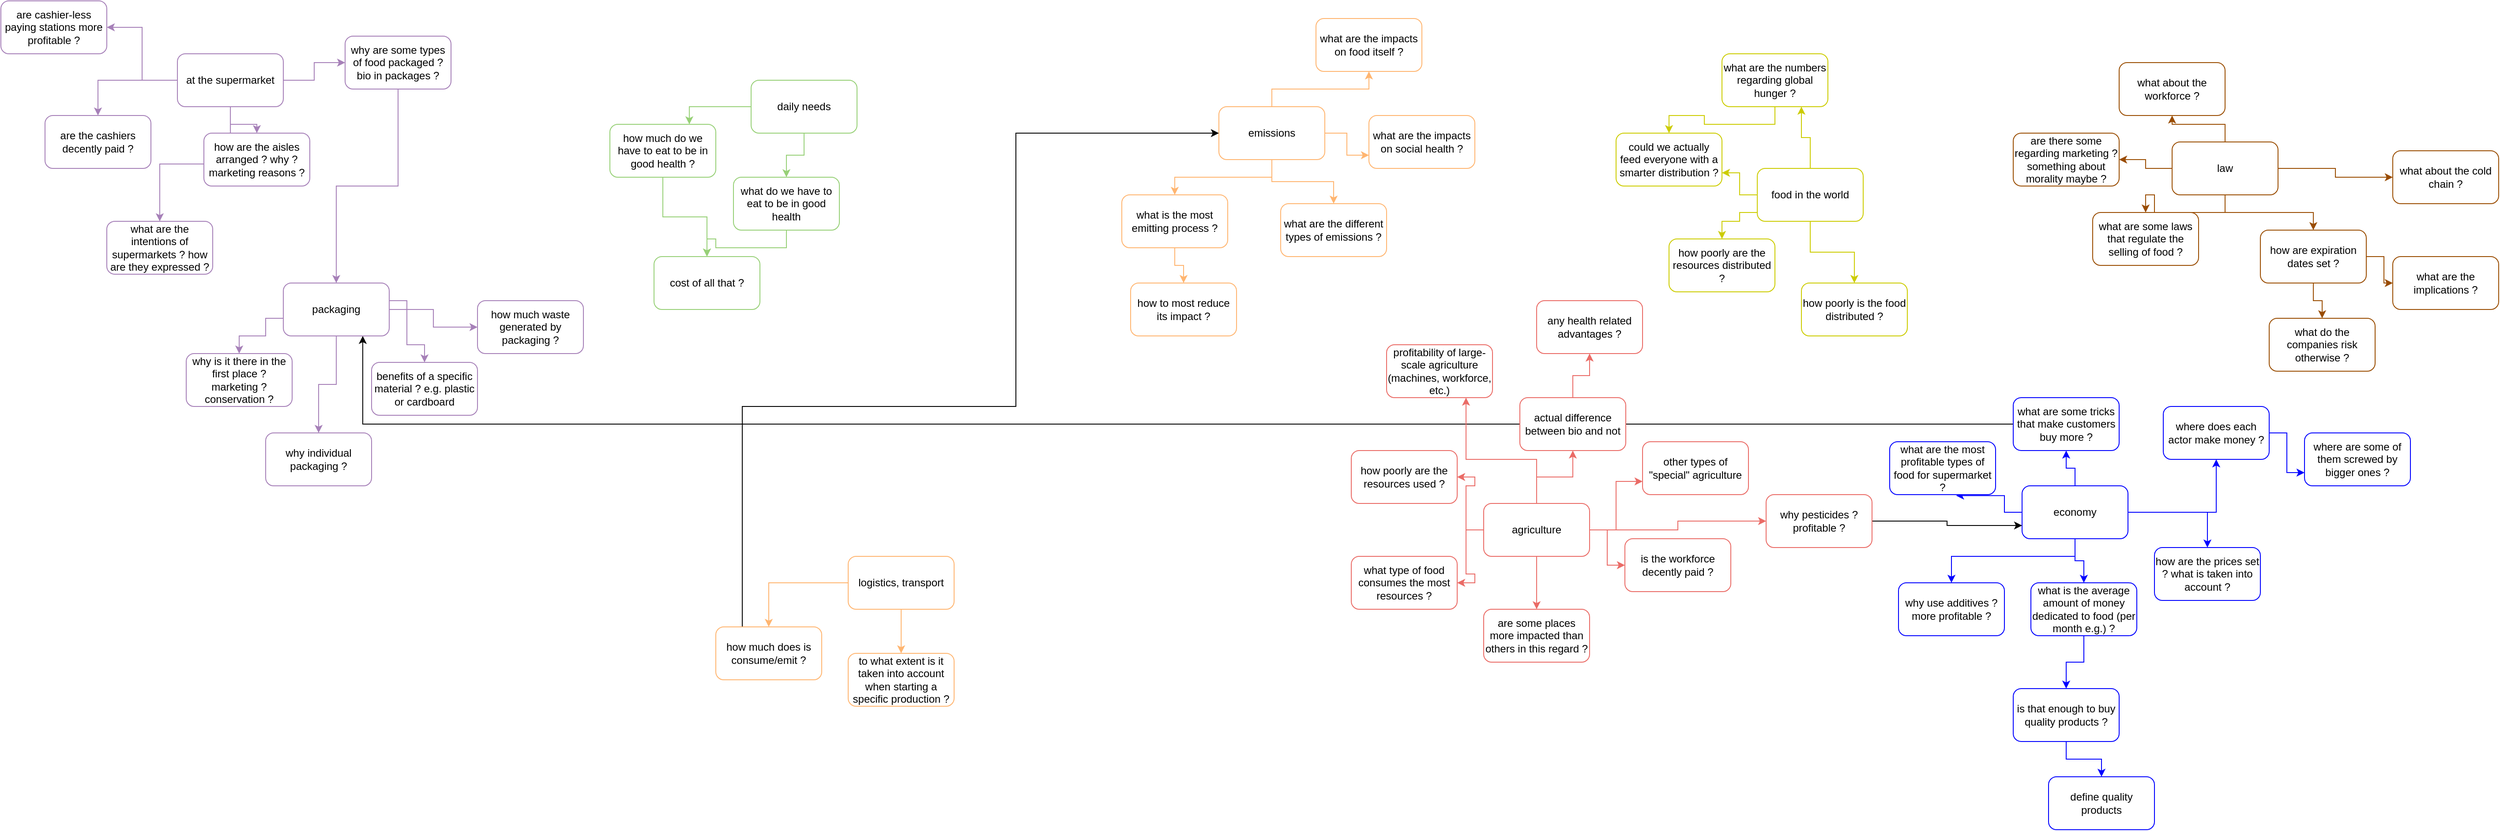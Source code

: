 <mxfile version="21.0.2" type="device"><diagram name="Page-1" id="MN4iYGAckwzUUiAFTHs3"><mxGraphModel dx="652" dy="642" grid="1" gridSize="10" guides="1" tooltips="1" connect="1" arrows="1" fold="1" page="1" pageScale="1" pageWidth="4681" pageHeight="3300" math="0" shadow="0"><root><mxCell id="0"/><mxCell id="1" parent="0"/><mxCell id="mhHRExjuqte7DJHZx86--76" style="edgeStyle=orthogonalEdgeStyle;rounded=0;orthogonalLoop=1;jettySize=auto;html=1;entryX=0.75;entryY=1;entryDx=0;entryDy=0;" edge="1" parent="1" source="mhHRExjuqte7DJHZx86--74" target="mhHRExjuqte7DJHZx86--2"><mxGeometry relative="1" as="geometry"><mxPoint x="1277.059" y="510" as="targetPoint"/></mxGeometry></mxCell><mxCell id="mhHRExjuqte7DJHZx86--6" style="edgeStyle=orthogonalEdgeStyle;rounded=0;orthogonalLoop=1;jettySize=auto;html=1;entryX=0.5;entryY=0;entryDx=0;entryDy=0;strokeColor=#A680B8;" edge="1" parent="1" source="mhHRExjuqte7DJHZx86--2" target="mhHRExjuqte7DJHZx86--4"><mxGeometry relative="1" as="geometry"><Array as="points"><mxPoint x="1080" y="360"/><mxPoint x="1080" y="410"/><mxPoint x="1100" y="410"/></Array></mxGeometry></mxCell><mxCell id="mhHRExjuqte7DJHZx86--7" style="edgeStyle=orthogonalEdgeStyle;rounded=0;orthogonalLoop=1;jettySize=auto;html=1;strokeColor=#A680B8;" edge="1" parent="1" source="mhHRExjuqte7DJHZx86--2" target="mhHRExjuqte7DJHZx86--3"><mxGeometry relative="1" as="geometry"><Array as="points"><mxPoint x="920" y="380"/><mxPoint x="920" y="400"/><mxPoint x="890" y="400"/></Array></mxGeometry></mxCell><mxCell id="mhHRExjuqte7DJHZx86--8" style="edgeStyle=orthogonalEdgeStyle;rounded=0;orthogonalLoop=1;jettySize=auto;html=1;strokeColor=#A680B8;" edge="1" parent="1" source="mhHRExjuqte7DJHZx86--2" target="mhHRExjuqte7DJHZx86--5"><mxGeometry relative="1" as="geometry"/></mxCell><mxCell id="mhHRExjuqte7DJHZx86--15" style="edgeStyle=orthogonalEdgeStyle;rounded=0;orthogonalLoop=1;jettySize=auto;html=1;strokeColor=#A680B8;" edge="1" parent="1" source="mhHRExjuqte7DJHZx86--2" target="mhHRExjuqte7DJHZx86--11"><mxGeometry relative="1" as="geometry"/></mxCell><mxCell id="mhHRExjuqte7DJHZx86--2" value="packaging" style="rounded=1;whiteSpace=wrap;html=1;strokeColor=#A680B8;" vertex="1" parent="1"><mxGeometry x="940" y="340" width="120" height="60" as="geometry"/></mxCell><mxCell id="mhHRExjuqte7DJHZx86--3" value="&lt;div&gt;why is it there in the first place ?&lt;/div&gt;&lt;div&gt;marketing ? conservation ?&lt;br&gt;&lt;/div&gt;" style="rounded=1;whiteSpace=wrap;html=1;strokeColor=#A680B8;" vertex="1" parent="1"><mxGeometry x="830" y="420" width="120" height="60" as="geometry"/></mxCell><mxCell id="mhHRExjuqte7DJHZx86--4" value="benefits of a specific material ? e.g. plastic or cardboard" style="rounded=1;whiteSpace=wrap;html=1;strokeColor=#A680B8;" vertex="1" parent="1"><mxGeometry x="1040" y="430" width="120" height="60" as="geometry"/></mxCell><mxCell id="mhHRExjuqte7DJHZx86--5" value="why individual packaging ?" style="rounded=1;whiteSpace=wrap;html=1;strokeColor=#A680B8;" vertex="1" parent="1"><mxGeometry x="920" y="510" width="120" height="60" as="geometry"/></mxCell><mxCell id="mhHRExjuqte7DJHZx86--11" value="&lt;div&gt;how much waste generated by packaging ?&lt;/div&gt;" style="rounded=1;whiteSpace=wrap;html=1;strokeColor=#A680B8;" vertex="1" parent="1"><mxGeometry x="1160" y="360" width="120" height="60" as="geometry"/></mxCell><mxCell id="mhHRExjuqte7DJHZx86--19" style="edgeStyle=orthogonalEdgeStyle;rounded=0;orthogonalLoop=1;jettySize=auto;html=1;entryX=0.75;entryY=0;entryDx=0;entryDy=0;strokeColor=#97D077;" edge="1" parent="1" source="mhHRExjuqte7DJHZx86--16" target="mhHRExjuqte7DJHZx86--17"><mxGeometry relative="1" as="geometry"/></mxCell><mxCell id="mhHRExjuqte7DJHZx86--20" style="edgeStyle=orthogonalEdgeStyle;rounded=0;orthogonalLoop=1;jettySize=auto;html=1;strokeColor=#97D077;" edge="1" parent="1" source="mhHRExjuqte7DJHZx86--16" target="mhHRExjuqte7DJHZx86--18"><mxGeometry relative="1" as="geometry"/></mxCell><mxCell id="mhHRExjuqte7DJHZx86--16" value="daily needs" style="rounded=1;whiteSpace=wrap;html=1;strokeColor=#97D077;" vertex="1" parent="1"><mxGeometry x="1470" y="110" width="120" height="60" as="geometry"/></mxCell><mxCell id="mhHRExjuqte7DJHZx86--28" style="edgeStyle=orthogonalEdgeStyle;rounded=0;orthogonalLoop=1;jettySize=auto;html=1;strokeColor=#97D077;" edge="1" parent="1" source="mhHRExjuqte7DJHZx86--17" target="mhHRExjuqte7DJHZx86--21"><mxGeometry relative="1" as="geometry"/></mxCell><mxCell id="mhHRExjuqte7DJHZx86--17" value="how much do we have to eat to be in good health ?" style="rounded=1;whiteSpace=wrap;html=1;strokeColor=#97D077;" vertex="1" parent="1"><mxGeometry x="1310" y="160" width="120" height="60" as="geometry"/></mxCell><mxCell id="mhHRExjuqte7DJHZx86--27" style="edgeStyle=orthogonalEdgeStyle;rounded=0;orthogonalLoop=1;jettySize=auto;html=1;strokeColor=#97D077;" edge="1" parent="1" source="mhHRExjuqte7DJHZx86--18" target="mhHRExjuqte7DJHZx86--21"><mxGeometry relative="1" as="geometry"/></mxCell><mxCell id="mhHRExjuqte7DJHZx86--18" value="what do we have to eat to be in good health" style="rounded=1;whiteSpace=wrap;html=1;strokeColor=#97D077;" vertex="1" parent="1"><mxGeometry x="1450" y="220" width="120" height="60" as="geometry"/></mxCell><mxCell id="mhHRExjuqte7DJHZx86--21" value="cost of all that ?" style="rounded=1;whiteSpace=wrap;html=1;strokeColor=#97D077;" vertex="1" parent="1"><mxGeometry x="1360" y="310" width="120" height="60" as="geometry"/></mxCell><mxCell id="mhHRExjuqte7DJHZx86--29" style="edgeStyle=orthogonalEdgeStyle;rounded=0;orthogonalLoop=1;jettySize=auto;html=1;strokeColor=#FFB570;" edge="1" parent="1" source="mhHRExjuqte7DJHZx86--24" target="mhHRExjuqte7DJHZx86--25"><mxGeometry relative="1" as="geometry"/></mxCell><mxCell id="mhHRExjuqte7DJHZx86--33" style="edgeStyle=orthogonalEdgeStyle;rounded=0;orthogonalLoop=1;jettySize=auto;html=1;strokeColor=#FFB570;" edge="1" parent="1" source="mhHRExjuqte7DJHZx86--24" target="mhHRExjuqte7DJHZx86--31"><mxGeometry relative="1" as="geometry"/></mxCell><mxCell id="mhHRExjuqte7DJHZx86--36" style="edgeStyle=orthogonalEdgeStyle;rounded=0;orthogonalLoop=1;jettySize=auto;html=1;strokeColor=#FFB570;" edge="1" parent="1" source="mhHRExjuqte7DJHZx86--24" target="mhHRExjuqte7DJHZx86--35"><mxGeometry relative="1" as="geometry"/></mxCell><mxCell id="mhHRExjuqte7DJHZx86--37" style="edgeStyle=orthogonalEdgeStyle;rounded=0;orthogonalLoop=1;jettySize=auto;html=1;entryX=0;entryY=0.75;entryDx=0;entryDy=0;strokeColor=#FFB570;" edge="1" parent="1" source="mhHRExjuqte7DJHZx86--24" target="mhHRExjuqte7DJHZx86--34"><mxGeometry relative="1" as="geometry"/></mxCell><mxCell id="mhHRExjuqte7DJHZx86--24" value="emissions" style="rounded=1;whiteSpace=wrap;html=1;strokeColor=#FFB570;" vertex="1" parent="1"><mxGeometry x="2000" y="140" width="120" height="60" as="geometry"/></mxCell><mxCell id="mhHRExjuqte7DJHZx86--30" style="edgeStyle=orthogonalEdgeStyle;rounded=0;orthogonalLoop=1;jettySize=auto;html=1;strokeColor=#FFB570;" edge="1" parent="1" source="mhHRExjuqte7DJHZx86--25" target="mhHRExjuqte7DJHZx86--26"><mxGeometry relative="1" as="geometry"/></mxCell><mxCell id="mhHRExjuqte7DJHZx86--25" value="what is the most emitting process ?" style="rounded=1;whiteSpace=wrap;html=1;strokeColor=#FFB570;" vertex="1" parent="1"><mxGeometry x="1890" y="240" width="120" height="60" as="geometry"/></mxCell><mxCell id="mhHRExjuqte7DJHZx86--26" value="&lt;div&gt;how to most reduce  its impact ?&lt;/div&gt;" style="rounded=1;whiteSpace=wrap;html=1;strokeColor=#FFB570;" vertex="1" parent="1"><mxGeometry x="1900" y="340" width="120" height="60" as="geometry"/></mxCell><mxCell id="mhHRExjuqte7DJHZx86--31" value="what are the different types of emissions ?" style="rounded=1;whiteSpace=wrap;html=1;strokeColor=#FFB570;" vertex="1" parent="1"><mxGeometry x="2070" y="250" width="120" height="60" as="geometry"/></mxCell><mxCell id="mhHRExjuqte7DJHZx86--34" value="what are the impacts on social health ?" style="rounded=1;whiteSpace=wrap;html=1;strokeColor=#FFB570;" vertex="1" parent="1"><mxGeometry x="2170" y="150" width="120" height="60" as="geometry"/></mxCell><mxCell id="mhHRExjuqte7DJHZx86--35" value="&lt;div&gt;what are the impacts on food itself ?&lt;/div&gt;" style="rounded=1;whiteSpace=wrap;html=1;strokeColor=#FFB570;" vertex="1" parent="1"><mxGeometry x="2110" y="40" width="120" height="60" as="geometry"/></mxCell><mxCell id="mhHRExjuqte7DJHZx86--43" style="edgeStyle=orthogonalEdgeStyle;rounded=0;orthogonalLoop=1;jettySize=auto;html=1;entryX=1;entryY=0.75;entryDx=0;entryDy=0;strokeColor=#CCCC00;" edge="1" parent="1" source="mhHRExjuqte7DJHZx86--38" target="mhHRExjuqte7DJHZx86--41"><mxGeometry relative="1" as="geometry"/></mxCell><mxCell id="mhHRExjuqte7DJHZx86--44" style="edgeStyle=orthogonalEdgeStyle;rounded=0;orthogonalLoop=1;jettySize=auto;html=1;strokeColor=#CCCC00;" edge="1" parent="1" source="mhHRExjuqte7DJHZx86--38" target="mhHRExjuqte7DJHZx86--39"><mxGeometry relative="1" as="geometry"><Array as="points"><mxPoint x="2590" y="260"/><mxPoint x="2590" y="270"/><mxPoint x="2570" y="270"/></Array></mxGeometry></mxCell><mxCell id="mhHRExjuqte7DJHZx86--45" style="edgeStyle=orthogonalEdgeStyle;rounded=0;orthogonalLoop=1;jettySize=auto;html=1;strokeColor=#CCCC00;" edge="1" parent="1" source="mhHRExjuqte7DJHZx86--38" target="mhHRExjuqte7DJHZx86--40"><mxGeometry relative="1" as="geometry"/></mxCell><mxCell id="mhHRExjuqte7DJHZx86--116" style="edgeStyle=orthogonalEdgeStyle;rounded=0;orthogonalLoop=1;jettySize=auto;html=1;entryX=0.75;entryY=1;entryDx=0;entryDy=0;strokeColor=#CCCC00;" edge="1" parent="1" source="mhHRExjuqte7DJHZx86--38" target="mhHRExjuqte7DJHZx86--115"><mxGeometry relative="1" as="geometry"/></mxCell><mxCell id="mhHRExjuqte7DJHZx86--38" value="food in the world" style="rounded=1;whiteSpace=wrap;html=1;strokeColor=#CCCC00;" vertex="1" parent="1"><mxGeometry x="2610" y="210" width="120" height="60" as="geometry"/></mxCell><mxCell id="mhHRExjuqte7DJHZx86--39" value="how poorly are the resources distributed ?" style="rounded=1;whiteSpace=wrap;html=1;strokeColor=#CCCC00;" vertex="1" parent="1"><mxGeometry x="2510" y="290" width="120" height="60" as="geometry"/></mxCell><mxCell id="mhHRExjuqte7DJHZx86--40" value="how poorly is the food distributed ?" style="rounded=1;whiteSpace=wrap;html=1;strokeColor=#CCCC00;" vertex="1" parent="1"><mxGeometry x="2660" y="340" width="120" height="60" as="geometry"/></mxCell><mxCell id="mhHRExjuqte7DJHZx86--41" value="could we actually feed everyone with a smarter distribution ?" style="rounded=1;whiteSpace=wrap;html=1;strokeColor=#CCCC00;" vertex="1" parent="1"><mxGeometry x="2450" y="170" width="120" height="60" as="geometry"/></mxCell><mxCell id="mhHRExjuqte7DJHZx86--51" style="edgeStyle=orthogonalEdgeStyle;rounded=0;orthogonalLoop=1;jettySize=auto;html=1;strokeColor=#EA6B66;" edge="1" parent="1" source="mhHRExjuqte7DJHZx86--46" target="mhHRExjuqte7DJHZx86--49"><mxGeometry relative="1" as="geometry"/></mxCell><mxCell id="mhHRExjuqte7DJHZx86--52" style="edgeStyle=orthogonalEdgeStyle;rounded=0;orthogonalLoop=1;jettySize=auto;html=1;strokeColor=#EA6B66;" edge="1" parent="1" source="mhHRExjuqte7DJHZx86--46" target="mhHRExjuqte7DJHZx86--48"><mxGeometry relative="1" as="geometry"/></mxCell><mxCell id="mhHRExjuqte7DJHZx86--53" style="edgeStyle=orthogonalEdgeStyle;rounded=0;orthogonalLoop=1;jettySize=auto;html=1;strokeColor=#EA6B66;" edge="1" parent="1" source="mhHRExjuqte7DJHZx86--46" target="mhHRExjuqte7DJHZx86--47"><mxGeometry relative="1" as="geometry"/></mxCell><mxCell id="mhHRExjuqte7DJHZx86--54" style="edgeStyle=orthogonalEdgeStyle;rounded=0;orthogonalLoop=1;jettySize=auto;html=1;strokeColor=#EA6B66;" edge="1" parent="1" source="mhHRExjuqte7DJHZx86--46" target="mhHRExjuqte7DJHZx86--50"><mxGeometry relative="1" as="geometry"/></mxCell><mxCell id="mhHRExjuqte7DJHZx86--67" style="edgeStyle=orthogonalEdgeStyle;rounded=0;orthogonalLoop=1;jettySize=auto;html=1;strokeColor=#EA6B66;" edge="1" parent="1" source="mhHRExjuqte7DJHZx86--46" target="mhHRExjuqte7DJHZx86--65"><mxGeometry relative="1" as="geometry"/></mxCell><mxCell id="mhHRExjuqte7DJHZx86--68" style="edgeStyle=orthogonalEdgeStyle;rounded=0;orthogonalLoop=1;jettySize=auto;html=1;entryX=0;entryY=0.75;entryDx=0;entryDy=0;strokeColor=#EA6B66;" edge="1" parent="1" source="mhHRExjuqte7DJHZx86--46" target="mhHRExjuqte7DJHZx86--66"><mxGeometry relative="1" as="geometry"/></mxCell><mxCell id="mhHRExjuqte7DJHZx86--70" style="edgeStyle=orthogonalEdgeStyle;rounded=0;orthogonalLoop=1;jettySize=auto;html=1;strokeColor=#EA6B66;" edge="1" parent="1" source="mhHRExjuqte7DJHZx86--46" target="mhHRExjuqte7DJHZx86--69"><mxGeometry relative="1" as="geometry"/></mxCell><mxCell id="mhHRExjuqte7DJHZx86--72" style="edgeStyle=orthogonalEdgeStyle;rounded=0;orthogonalLoop=1;jettySize=auto;html=1;entryX=0.75;entryY=1;entryDx=0;entryDy=0;strokeColor=#EA6B66;" edge="1" parent="1" source="mhHRExjuqte7DJHZx86--46" target="mhHRExjuqte7DJHZx86--71"><mxGeometry relative="1" as="geometry"><Array as="points"><mxPoint x="2360" y="540"/><mxPoint x="2280" y="540"/></Array></mxGeometry></mxCell><mxCell id="mhHRExjuqte7DJHZx86--46" value="agriculture" style="rounded=1;whiteSpace=wrap;html=1;strokeColor=#EA6B66;" vertex="1" parent="1"><mxGeometry x="2300" y="590" width="120" height="60" as="geometry"/></mxCell><mxCell id="mhHRExjuqte7DJHZx86--47" value="how poorly are the resources used ?" style="rounded=1;whiteSpace=wrap;html=1;strokeColor=#EA6B66;" vertex="1" parent="1"><mxGeometry x="2150" y="530" width="120" height="60" as="geometry"/></mxCell><mxCell id="mhHRExjuqte7DJHZx86--48" value="what type of food consumes the most resources ?" style="rounded=1;whiteSpace=wrap;html=1;strokeColor=#EA6B66;" vertex="1" parent="1"><mxGeometry x="2150" y="650" width="120" height="60" as="geometry"/></mxCell><mxCell id="mhHRExjuqte7DJHZx86--49" value="are some places more impacted than others in this regard ?" style="rounded=1;whiteSpace=wrap;html=1;strokeColor=#EA6B66;" vertex="1" parent="1"><mxGeometry x="2300" y="710" width="120" height="60" as="geometry"/></mxCell><mxCell id="mhHRExjuqte7DJHZx86--50" value="is the workforce decently paid ?" style="rounded=1;whiteSpace=wrap;html=1;strokeColor=#EA6B66;" vertex="1" parent="1"><mxGeometry x="2460" y="630" width="120" height="60" as="geometry"/></mxCell><mxCell id="mhHRExjuqte7DJHZx86--73" style="edgeStyle=orthogonalEdgeStyle;rounded=0;orthogonalLoop=1;jettySize=auto;html=1;entryX=0.627;entryY=1.019;entryDx=0;entryDy=0;entryPerimeter=0;strokeColor=#0000FF;" edge="1" parent="1" source="mhHRExjuqte7DJHZx86--55" target="mhHRExjuqte7DJHZx86--56"><mxGeometry relative="1" as="geometry"/></mxCell><mxCell id="mhHRExjuqte7DJHZx86--75" style="edgeStyle=orthogonalEdgeStyle;rounded=0;orthogonalLoop=1;jettySize=auto;html=1;strokeColor=#0000FF;" edge="1" parent="1" source="mhHRExjuqte7DJHZx86--55" target="mhHRExjuqte7DJHZx86--74"><mxGeometry relative="1" as="geometry"/></mxCell><mxCell id="mhHRExjuqte7DJHZx86--80" style="edgeStyle=orthogonalEdgeStyle;rounded=0;orthogonalLoop=1;jettySize=auto;html=1;strokeColor=#0000FF;" edge="1" parent="1" source="mhHRExjuqte7DJHZx86--55" target="mhHRExjuqte7DJHZx86--78"><mxGeometry relative="1" as="geometry"/></mxCell><mxCell id="mhHRExjuqte7DJHZx86--84" style="edgeStyle=orthogonalEdgeStyle;rounded=0;orthogonalLoop=1;jettySize=auto;html=1;strokeColor=#0000FF;" edge="1" parent="1" source="mhHRExjuqte7DJHZx86--55" target="mhHRExjuqte7DJHZx86--83"><mxGeometry relative="1" as="geometry"/></mxCell><mxCell id="mhHRExjuqte7DJHZx86--85" style="edgeStyle=orthogonalEdgeStyle;rounded=0;orthogonalLoop=1;jettySize=auto;html=1;strokeColor=#0000FF;" edge="1" parent="1" source="mhHRExjuqte7DJHZx86--55" target="mhHRExjuqte7DJHZx86--82"><mxGeometry relative="1" as="geometry"/></mxCell><mxCell id="mhHRExjuqte7DJHZx86--122" style="edgeStyle=orthogonalEdgeStyle;rounded=0;orthogonalLoop=1;jettySize=auto;html=1;entryX=0.5;entryY=0;entryDx=0;entryDy=0;strokeColor=#0000FF;" edge="1" parent="1" source="mhHRExjuqte7DJHZx86--55" target="mhHRExjuqte7DJHZx86--121"><mxGeometry relative="1" as="geometry"><Array as="points"><mxPoint x="2970" y="650"/><mxPoint x="2830" y="650"/></Array></mxGeometry></mxCell><mxCell id="mhHRExjuqte7DJHZx86--55" value="economy" style="rounded=1;whiteSpace=wrap;html=1;strokeColor=#0000FF;" vertex="1" parent="1"><mxGeometry x="2910" y="570" width="120" height="60" as="geometry"/></mxCell><mxCell id="mhHRExjuqte7DJHZx86--56" value="what are the most profitable types of food for supermarket ?" style="rounded=1;whiteSpace=wrap;html=1;strokeColor=#0000FF;" vertex="1" parent="1"><mxGeometry x="2760" y="520" width="120" height="60" as="geometry"/></mxCell><mxCell id="mhHRExjuqte7DJHZx86--61" style="edgeStyle=orthogonalEdgeStyle;rounded=0;orthogonalLoop=1;jettySize=auto;html=1;strokeColor=#A680B8;" edge="1" parent="1" source="mhHRExjuqte7DJHZx86--58" target="mhHRExjuqte7DJHZx86--60"><mxGeometry relative="1" as="geometry"/></mxCell><mxCell id="mhHRExjuqte7DJHZx86--62" style="edgeStyle=orthogonalEdgeStyle;rounded=0;orthogonalLoop=1;jettySize=auto;html=1;strokeColor=#A680B8;" edge="1" parent="1" source="mhHRExjuqte7DJHZx86--58" target="mhHRExjuqte7DJHZx86--59"><mxGeometry relative="1" as="geometry"/></mxCell><mxCell id="mhHRExjuqte7DJHZx86--90" style="edgeStyle=orthogonalEdgeStyle;rounded=0;orthogonalLoop=1;jettySize=auto;html=1;strokeColor=#A680B8;" edge="1" parent="1" source="mhHRExjuqte7DJHZx86--58" target="mhHRExjuqte7DJHZx86--63"><mxGeometry relative="1" as="geometry"/></mxCell><mxCell id="mhHRExjuqte7DJHZx86--92" style="edgeStyle=orthogonalEdgeStyle;rounded=0;orthogonalLoop=1;jettySize=auto;html=1;strokeColor=#A680B8;" edge="1" parent="1" source="mhHRExjuqte7DJHZx86--58" target="mhHRExjuqte7DJHZx86--91"><mxGeometry relative="1" as="geometry"/></mxCell><mxCell id="mhHRExjuqte7DJHZx86--124" style="edgeStyle=orthogonalEdgeStyle;rounded=0;orthogonalLoop=1;jettySize=auto;html=1;strokeColor=#A680B8;" edge="1" parent="1" source="mhHRExjuqte7DJHZx86--58" target="mhHRExjuqte7DJHZx86--123"><mxGeometry relative="1" as="geometry"/></mxCell><mxCell id="mhHRExjuqte7DJHZx86--58" value="at the supermarket" style="rounded=1;whiteSpace=wrap;html=1;strokeColor=#A680B8;" vertex="1" parent="1"><mxGeometry x="820" y="80" width="120" height="60" as="geometry"/></mxCell><mxCell id="mhHRExjuqte7DJHZx86--59" value="how are the aisles arranged ? why ? marketing reasons ?" style="rounded=1;whiteSpace=wrap;html=1;strokeColor=#A680B8;" vertex="1" parent="1"><mxGeometry x="850" y="170" width="120" height="60" as="geometry"/></mxCell><mxCell id="mhHRExjuqte7DJHZx86--64" style="edgeStyle=orthogonalEdgeStyle;rounded=0;orthogonalLoop=1;jettySize=auto;html=1;strokeColor=#A680B8;" edge="1" parent="1" source="mhHRExjuqte7DJHZx86--60" target="mhHRExjuqte7DJHZx86--2"><mxGeometry relative="1" as="geometry"/></mxCell><mxCell id="mhHRExjuqte7DJHZx86--60" value="why are some types of food packaged ? bio in packages ?" style="rounded=1;whiteSpace=wrap;html=1;strokeColor=#A680B8;" vertex="1" parent="1"><mxGeometry x="1010" y="60" width="120" height="60" as="geometry"/></mxCell><mxCell id="mhHRExjuqte7DJHZx86--63" value="are the cashiers decently paid ?" style="rounded=1;whiteSpace=wrap;html=1;strokeColor=#A680B8;" vertex="1" parent="1"><mxGeometry x="670" y="150" width="120" height="60" as="geometry"/></mxCell><mxCell id="mhHRExjuqte7DJHZx86--119" style="edgeStyle=orthogonalEdgeStyle;rounded=0;orthogonalLoop=1;jettySize=auto;html=1;strokeColor=#EA6B66;" edge="1" parent="1" source="mhHRExjuqte7DJHZx86--65" target="mhHRExjuqte7DJHZx86--118"><mxGeometry relative="1" as="geometry"/></mxCell><mxCell id="mhHRExjuqte7DJHZx86--65" value="actual difference between bio and not" style="rounded=1;whiteSpace=wrap;html=1;strokeColor=#EA6B66;" vertex="1" parent="1"><mxGeometry x="2341" y="470" width="120" height="60" as="geometry"/></mxCell><mxCell id="mhHRExjuqte7DJHZx86--66" value="other types of &quot;special&quot; agriculture" style="rounded=1;whiteSpace=wrap;html=1;strokeColor=#EA6B66;" vertex="1" parent="1"><mxGeometry x="2480" y="520" width="120" height="60" as="geometry"/></mxCell><mxCell id="mhHRExjuqte7DJHZx86--120" style="edgeStyle=orthogonalEdgeStyle;rounded=0;orthogonalLoop=1;jettySize=auto;html=1;entryX=0;entryY=0.75;entryDx=0;entryDy=0;" edge="1" parent="1" source="mhHRExjuqte7DJHZx86--69" target="mhHRExjuqte7DJHZx86--55"><mxGeometry relative="1" as="geometry"/></mxCell><mxCell id="mhHRExjuqte7DJHZx86--69" value="why pesticides ? profitable ?" style="rounded=1;whiteSpace=wrap;html=1;strokeColor=#EA6B66;" vertex="1" parent="1"><mxGeometry x="2620" y="580" width="120" height="60" as="geometry"/></mxCell><mxCell id="mhHRExjuqte7DJHZx86--71" value="profitability of large-scale agriculture (machines, workforce, etc.)" style="rounded=1;whiteSpace=wrap;html=1;strokeColor=#EA6B66;" vertex="1" parent="1"><mxGeometry x="2190" y="410" width="120" height="60" as="geometry"/></mxCell><mxCell id="mhHRExjuqte7DJHZx86--74" value="what are some tricks that make customers buy more ?" style="rounded=1;whiteSpace=wrap;html=1;strokeColor=#0000FF;" vertex="1" parent="1"><mxGeometry x="2900" y="470" width="120" height="60" as="geometry"/></mxCell><mxCell id="mhHRExjuqte7DJHZx86--81" style="edgeStyle=orthogonalEdgeStyle;rounded=0;orthogonalLoop=1;jettySize=auto;html=1;entryX=0;entryY=0.75;entryDx=0;entryDy=0;strokeColor=#0000FF;" edge="1" parent="1" source="mhHRExjuqte7DJHZx86--78" target="mhHRExjuqte7DJHZx86--79"><mxGeometry relative="1" as="geometry"/></mxCell><mxCell id="mhHRExjuqte7DJHZx86--78" value="where does each actor make money ?" style="rounded=1;whiteSpace=wrap;html=1;strokeColor=#0000FF;" vertex="1" parent="1"><mxGeometry x="3070" y="480" width="120" height="60" as="geometry"/></mxCell><mxCell id="mhHRExjuqte7DJHZx86--79" value="where are some of them screwed by bigger ones ?" style="rounded=1;whiteSpace=wrap;html=1;strokeColor=#0000FF;" vertex="1" parent="1"><mxGeometry x="3230" y="510" width="120" height="60" as="geometry"/></mxCell><mxCell id="mhHRExjuqte7DJHZx86--82" value="how are the prices set ? what is taken into account ?" style="rounded=1;whiteSpace=wrap;html=1;strokeColor=#0000FF;" vertex="1" parent="1"><mxGeometry x="3060" y="640" width="120" height="60" as="geometry"/></mxCell><mxCell id="mhHRExjuqte7DJHZx86--87" style="edgeStyle=orthogonalEdgeStyle;rounded=0;orthogonalLoop=1;jettySize=auto;html=1;strokeColor=#0000FF;" edge="1" parent="1" source="mhHRExjuqte7DJHZx86--83" target="mhHRExjuqte7DJHZx86--86"><mxGeometry relative="1" as="geometry"/></mxCell><mxCell id="mhHRExjuqte7DJHZx86--83" value="what is the average amount of money dedicated to food (per month e.g.) ?" style="rounded=1;whiteSpace=wrap;html=1;strokeColor=#0000FF;" vertex="1" parent="1"><mxGeometry x="2920" y="680" width="120" height="60" as="geometry"/></mxCell><mxCell id="mhHRExjuqte7DJHZx86--89" style="edgeStyle=orthogonalEdgeStyle;rounded=0;orthogonalLoop=1;jettySize=auto;html=1;strokeColor=#0000FF;" edge="1" parent="1" source="mhHRExjuqte7DJHZx86--86" target="mhHRExjuqte7DJHZx86--88"><mxGeometry relative="1" as="geometry"/></mxCell><mxCell id="mhHRExjuqte7DJHZx86--86" value="is that enough to buy quality products ?" style="rounded=1;whiteSpace=wrap;html=1;strokeColor=#0000FF;" vertex="1" parent="1"><mxGeometry x="2900" y="800" width="120" height="60" as="geometry"/></mxCell><mxCell id="mhHRExjuqte7DJHZx86--88" value="define quality products" style="rounded=1;whiteSpace=wrap;html=1;strokeColor=#0000FF;" vertex="1" parent="1"><mxGeometry x="2940" y="900" width="120" height="60" as="geometry"/></mxCell><mxCell id="mhHRExjuqte7DJHZx86--91" value="are cashier-less paying stations more profitable ?" style="rounded=1;whiteSpace=wrap;html=1;strokeColor=#A680B8;" vertex="1" parent="1"><mxGeometry x="620" y="20" width="120" height="60" as="geometry"/></mxCell><mxCell id="mhHRExjuqte7DJHZx86--108" style="edgeStyle=orthogonalEdgeStyle;rounded=0;orthogonalLoop=1;jettySize=auto;html=1;entryX=0;entryY=0.5;entryDx=0;entryDy=0;strokeColor=#994C00;" edge="1" parent="1" source="mhHRExjuqte7DJHZx86--93" target="mhHRExjuqte7DJHZx86--107"><mxGeometry relative="1" as="geometry"/></mxCell><mxCell id="mhHRExjuqte7DJHZx86--109" style="edgeStyle=orthogonalEdgeStyle;rounded=0;orthogonalLoop=1;jettySize=auto;html=1;strokeColor=#994C00;" edge="1" parent="1" source="mhHRExjuqte7DJHZx86--93" target="mhHRExjuqte7DJHZx86--95"><mxGeometry relative="1" as="geometry"/></mxCell><mxCell id="mhHRExjuqte7DJHZx86--110" style="edgeStyle=orthogonalEdgeStyle;rounded=0;orthogonalLoop=1;jettySize=auto;html=1;strokeColor=#994C00;" edge="1" parent="1" source="mhHRExjuqte7DJHZx86--93" target="mhHRExjuqte7DJHZx86--94"><mxGeometry relative="1" as="geometry"/></mxCell><mxCell id="mhHRExjuqte7DJHZx86--112" style="edgeStyle=orthogonalEdgeStyle;rounded=0;orthogonalLoop=1;jettySize=auto;html=1;entryX=1;entryY=0.5;entryDx=0;entryDy=0;strokeColor=#994C00;" edge="1" parent="1" source="mhHRExjuqte7DJHZx86--93" target="mhHRExjuqte7DJHZx86--111"><mxGeometry relative="1" as="geometry"/></mxCell><mxCell id="mhHRExjuqte7DJHZx86--114" style="edgeStyle=orthogonalEdgeStyle;rounded=0;orthogonalLoop=1;jettySize=auto;html=1;entryX=0.5;entryY=1;entryDx=0;entryDy=0;strokeColor=#994C00;" edge="1" parent="1" source="mhHRExjuqte7DJHZx86--93" target="mhHRExjuqte7DJHZx86--113"><mxGeometry relative="1" as="geometry"/></mxCell><mxCell id="mhHRExjuqte7DJHZx86--93" value="law" style="rounded=1;whiteSpace=wrap;html=1;strokeColor=#994C00;" vertex="1" parent="1"><mxGeometry x="3080" y="180" width="120" height="60" as="geometry"/></mxCell><mxCell id="mhHRExjuqte7DJHZx86--94" value="what are some laws that regulate the selling of food ?" style="rounded=1;whiteSpace=wrap;html=1;strokeColor=#994C00;" vertex="1" parent="1"><mxGeometry x="2990" y="260" width="120" height="60" as="geometry"/></mxCell><mxCell id="mhHRExjuqte7DJHZx86--105" style="edgeStyle=orthogonalEdgeStyle;rounded=0;orthogonalLoop=1;jettySize=auto;html=1;strokeColor=#994C00;" edge="1" parent="1" source="mhHRExjuqte7DJHZx86--95" target="mhHRExjuqte7DJHZx86--104"><mxGeometry relative="1" as="geometry"/></mxCell><mxCell id="mhHRExjuqte7DJHZx86--106" style="edgeStyle=orthogonalEdgeStyle;rounded=0;orthogonalLoop=1;jettySize=auto;html=1;strokeColor=#994C00;" edge="1" parent="1" source="mhHRExjuqte7DJHZx86--95" target="mhHRExjuqte7DJHZx86--103"><mxGeometry relative="1" as="geometry"/></mxCell><mxCell id="mhHRExjuqte7DJHZx86--95" value="how are expiration dates set ?" style="rounded=1;whiteSpace=wrap;html=1;strokeColor=#994C00;" vertex="1" parent="1"><mxGeometry x="3180" y="280" width="120" height="60" as="geometry"/></mxCell><mxCell id="mhHRExjuqte7DJHZx86--99" style="edgeStyle=orthogonalEdgeStyle;rounded=0;orthogonalLoop=1;jettySize=auto;html=1;strokeColor=#FFB570;" edge="1" parent="1" source="mhHRExjuqte7DJHZx86--96" target="mhHRExjuqte7DJHZx86--98"><mxGeometry relative="1" as="geometry"/></mxCell><mxCell id="mhHRExjuqte7DJHZx86--100" style="edgeStyle=orthogonalEdgeStyle;rounded=0;orthogonalLoop=1;jettySize=auto;html=1;strokeColor=#FFB570;" edge="1" parent="1" source="mhHRExjuqte7DJHZx86--96" target="mhHRExjuqte7DJHZx86--97"><mxGeometry relative="1" as="geometry"/></mxCell><mxCell id="mhHRExjuqte7DJHZx86--96" value="logistics, transport" style="rounded=1;whiteSpace=wrap;html=1;strokeColor=#FFB570;" vertex="1" parent="1"><mxGeometry x="1580" y="650" width="120" height="60" as="geometry"/></mxCell><mxCell id="mhHRExjuqte7DJHZx86--101" style="edgeStyle=orthogonalEdgeStyle;rounded=0;orthogonalLoop=1;jettySize=auto;html=1;entryX=0;entryY=0.5;entryDx=0;entryDy=0;" edge="1" parent="1" source="mhHRExjuqte7DJHZx86--97" target="mhHRExjuqte7DJHZx86--24"><mxGeometry relative="1" as="geometry"><Array as="points"><mxPoint x="1460" y="480"/><mxPoint x="1770" y="480"/><mxPoint x="1770" y="170"/></Array></mxGeometry></mxCell><mxCell id="mhHRExjuqte7DJHZx86--97" value="how much does is consume/emit ?" style="rounded=1;whiteSpace=wrap;html=1;strokeColor=#FFB570;" vertex="1" parent="1"><mxGeometry x="1430" y="730" width="120" height="60" as="geometry"/></mxCell><mxCell id="mhHRExjuqte7DJHZx86--98" value="to what extent is it taken into account when starting a specific production ?" style="rounded=1;whiteSpace=wrap;html=1;strokeColor=#FFB570;" vertex="1" parent="1"><mxGeometry x="1580" y="760" width="120" height="60" as="geometry"/></mxCell><mxCell id="mhHRExjuqte7DJHZx86--103" value="what do the companies risk otherwise ?" style="rounded=1;whiteSpace=wrap;html=1;strokeColor=#994C00;" vertex="1" parent="1"><mxGeometry x="3190" y="380" width="120" height="60" as="geometry"/></mxCell><mxCell id="mhHRExjuqte7DJHZx86--104" value="what are the implications ?" style="rounded=1;whiteSpace=wrap;html=1;strokeColor=#994C00;" vertex="1" parent="1"><mxGeometry x="3330" y="310" width="120" height="60" as="geometry"/></mxCell><mxCell id="mhHRExjuqte7DJHZx86--107" value="what about the cold chain ?" style="rounded=1;whiteSpace=wrap;html=1;strokeColor=#994C00;" vertex="1" parent="1"><mxGeometry x="3330" y="190" width="120" height="60" as="geometry"/></mxCell><mxCell id="mhHRExjuqte7DJHZx86--111" value="are there some regarding marketing ? something about morality maybe ?" style="rounded=1;whiteSpace=wrap;html=1;strokeColor=#994C00;" vertex="1" parent="1"><mxGeometry x="2900" y="170" width="120" height="60" as="geometry"/></mxCell><mxCell id="mhHRExjuqte7DJHZx86--113" value="what about the workforce ?" style="rounded=1;whiteSpace=wrap;html=1;strokeColor=#994C00;" vertex="1" parent="1"><mxGeometry x="3020" y="90" width="120" height="60" as="geometry"/></mxCell><mxCell id="mhHRExjuqte7DJHZx86--117" style="edgeStyle=orthogonalEdgeStyle;rounded=0;orthogonalLoop=1;jettySize=auto;html=1;entryX=0.5;entryY=0;entryDx=0;entryDy=0;strokeColor=#CCCC00;" edge="1" parent="1" source="mhHRExjuqte7DJHZx86--115" target="mhHRExjuqte7DJHZx86--41"><mxGeometry relative="1" as="geometry"/></mxCell><mxCell id="mhHRExjuqte7DJHZx86--115" value="what are the numbers regarding global hunger ?" style="rounded=1;whiteSpace=wrap;html=1;strokeColor=#CCCC00;" vertex="1" parent="1"><mxGeometry x="2570" y="80" width="120" height="60" as="geometry"/></mxCell><mxCell id="mhHRExjuqte7DJHZx86--118" value="any health related advantages ?" style="rounded=1;whiteSpace=wrap;html=1;strokeColor=#EA6B66;" vertex="1" parent="1"><mxGeometry x="2360" y="360" width="120" height="60" as="geometry"/></mxCell><mxCell id="mhHRExjuqte7DJHZx86--121" value="why use additives ? more profitable ?" style="rounded=1;whiteSpace=wrap;html=1;strokeColor=#0000FF;" vertex="1" parent="1"><mxGeometry x="2770" y="680" width="120" height="60" as="geometry"/></mxCell><mxCell id="mhHRExjuqte7DJHZx86--123" value="what are the intentions of supermarkets ? how are they expressed ?" style="rounded=1;whiteSpace=wrap;html=1;strokeColor=#A680B8;" vertex="1" parent="1"><mxGeometry x="740" y="270" width="120" height="60" as="geometry"/></mxCell></root></mxGraphModel></diagram></mxfile>